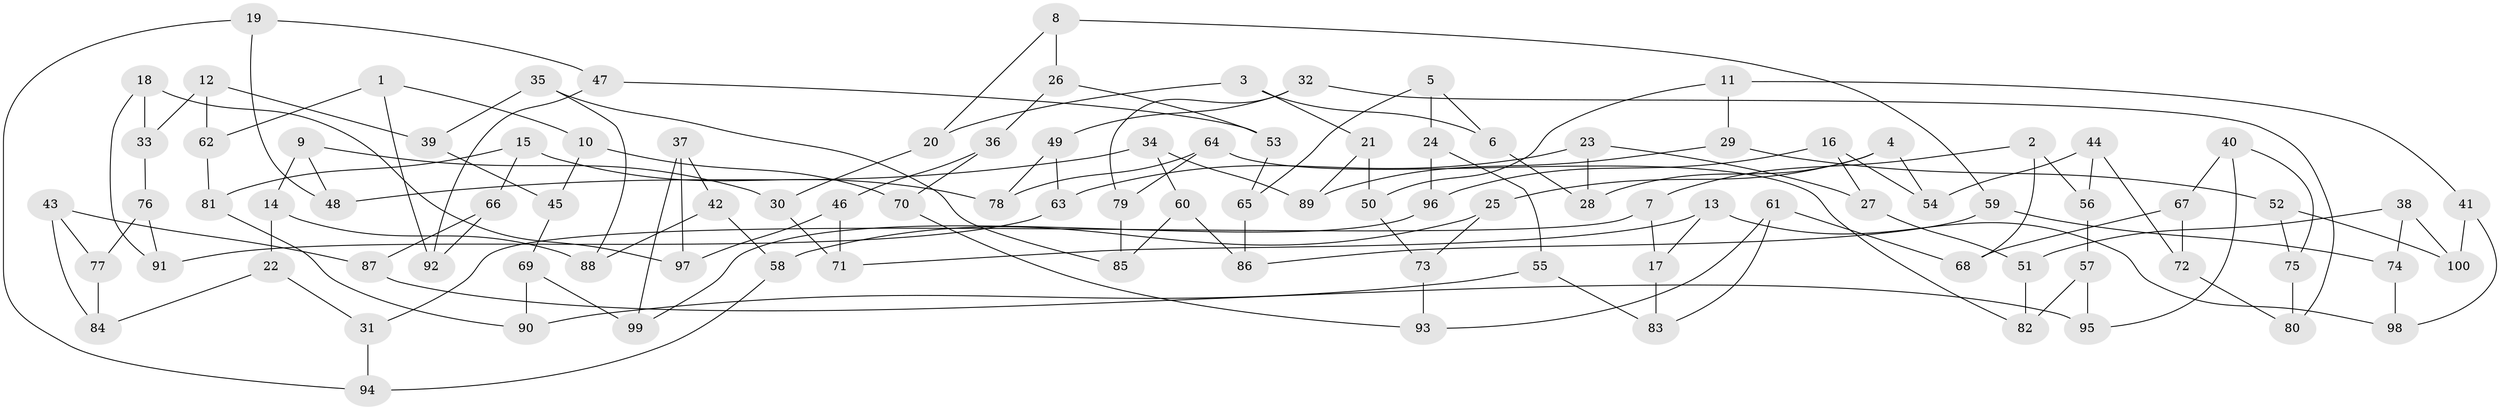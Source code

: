 // Generated by graph-tools (version 1.1) at 2025/11/02/21/25 10:11:15]
// undirected, 100 vertices, 150 edges
graph export_dot {
graph [start="1"]
  node [color=gray90,style=filled];
  1;
  2;
  3;
  4;
  5;
  6;
  7;
  8;
  9;
  10;
  11;
  12;
  13;
  14;
  15;
  16;
  17;
  18;
  19;
  20;
  21;
  22;
  23;
  24;
  25;
  26;
  27;
  28;
  29;
  30;
  31;
  32;
  33;
  34;
  35;
  36;
  37;
  38;
  39;
  40;
  41;
  42;
  43;
  44;
  45;
  46;
  47;
  48;
  49;
  50;
  51;
  52;
  53;
  54;
  55;
  56;
  57;
  58;
  59;
  60;
  61;
  62;
  63;
  64;
  65;
  66;
  67;
  68;
  69;
  70;
  71;
  72;
  73;
  74;
  75;
  76;
  77;
  78;
  79;
  80;
  81;
  82;
  83;
  84;
  85;
  86;
  87;
  88;
  89;
  90;
  91;
  92;
  93;
  94;
  95;
  96;
  97;
  98;
  99;
  100;
  1 -- 62;
  1 -- 92;
  1 -- 10;
  2 -- 68;
  2 -- 7;
  2 -- 56;
  3 -- 21;
  3 -- 6;
  3 -- 20;
  4 -- 54;
  4 -- 28;
  4 -- 25;
  5 -- 65;
  5 -- 24;
  5 -- 6;
  6 -- 28;
  7 -- 31;
  7 -- 17;
  8 -- 59;
  8 -- 20;
  8 -- 26;
  9 -- 14;
  9 -- 30;
  9 -- 48;
  10 -- 45;
  10 -- 70;
  11 -- 29;
  11 -- 41;
  11 -- 50;
  12 -- 33;
  12 -- 62;
  12 -- 39;
  13 -- 71;
  13 -- 98;
  13 -- 17;
  14 -- 88;
  14 -- 22;
  15 -- 81;
  15 -- 78;
  15 -- 66;
  16 -- 54;
  16 -- 27;
  16 -- 96;
  17 -- 83;
  18 -- 97;
  18 -- 33;
  18 -- 91;
  19 -- 48;
  19 -- 47;
  19 -- 94;
  20 -- 30;
  21 -- 50;
  21 -- 89;
  22 -- 84;
  22 -- 31;
  23 -- 63;
  23 -- 28;
  23 -- 27;
  24 -- 96;
  24 -- 55;
  25 -- 58;
  25 -- 73;
  26 -- 36;
  26 -- 53;
  27 -- 51;
  29 -- 52;
  29 -- 89;
  30 -- 71;
  31 -- 94;
  32 -- 79;
  32 -- 49;
  32 -- 80;
  33 -- 76;
  34 -- 60;
  34 -- 89;
  34 -- 48;
  35 -- 85;
  35 -- 39;
  35 -- 88;
  36 -- 46;
  36 -- 70;
  37 -- 97;
  37 -- 99;
  37 -- 42;
  38 -- 74;
  38 -- 100;
  38 -- 51;
  39 -- 45;
  40 -- 75;
  40 -- 95;
  40 -- 67;
  41 -- 100;
  41 -- 98;
  42 -- 88;
  42 -- 58;
  43 -- 87;
  43 -- 84;
  43 -- 77;
  44 -- 72;
  44 -- 54;
  44 -- 56;
  45 -- 69;
  46 -- 71;
  46 -- 97;
  47 -- 92;
  47 -- 53;
  49 -- 78;
  49 -- 63;
  50 -- 73;
  51 -- 82;
  52 -- 75;
  52 -- 100;
  53 -- 65;
  55 -- 83;
  55 -- 90;
  56 -- 57;
  57 -- 82;
  57 -- 95;
  58 -- 94;
  59 -- 74;
  59 -- 86;
  60 -- 85;
  60 -- 86;
  61 -- 83;
  61 -- 68;
  61 -- 93;
  62 -- 81;
  63 -- 91;
  64 -- 82;
  64 -- 78;
  64 -- 79;
  65 -- 86;
  66 -- 87;
  66 -- 92;
  67 -- 72;
  67 -- 68;
  69 -- 90;
  69 -- 99;
  70 -- 93;
  72 -- 80;
  73 -- 93;
  74 -- 98;
  75 -- 80;
  76 -- 91;
  76 -- 77;
  77 -- 84;
  79 -- 85;
  81 -- 90;
  87 -- 95;
  96 -- 99;
}
